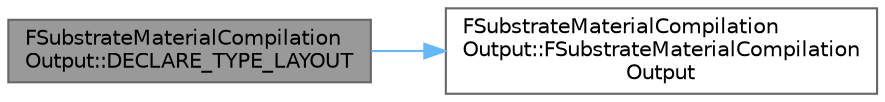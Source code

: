 digraph "FSubstrateMaterialCompilationOutput::DECLARE_TYPE_LAYOUT"
{
 // INTERACTIVE_SVG=YES
 // LATEX_PDF_SIZE
  bgcolor="transparent";
  edge [fontname=Helvetica,fontsize=10,labelfontname=Helvetica,labelfontsize=10];
  node [fontname=Helvetica,fontsize=10,shape=box,height=0.2,width=0.4];
  rankdir="LR";
  Node1 [id="Node000001",label="FSubstrateMaterialCompilation\lOutput::DECLARE_TYPE_LAYOUT",height=0.2,width=0.4,color="gray40", fillcolor="grey60", style="filled", fontcolor="black",tooltip=" "];
  Node1 -> Node2 [id="edge1_Node000001_Node000002",color="steelblue1",style="solid",tooltip=" "];
  Node2 [id="Node000002",label="FSubstrateMaterialCompilation\lOutput::FSubstrateMaterialCompilation\lOutput",height=0.2,width=0.4,color="grey40", fillcolor="white", style="filled",URL="$de/d22/structFSubstrateMaterialCompilationOutput.html#abd0e28cbe9522f4982f7f69bf45fa4e5",tooltip=" "];
}
